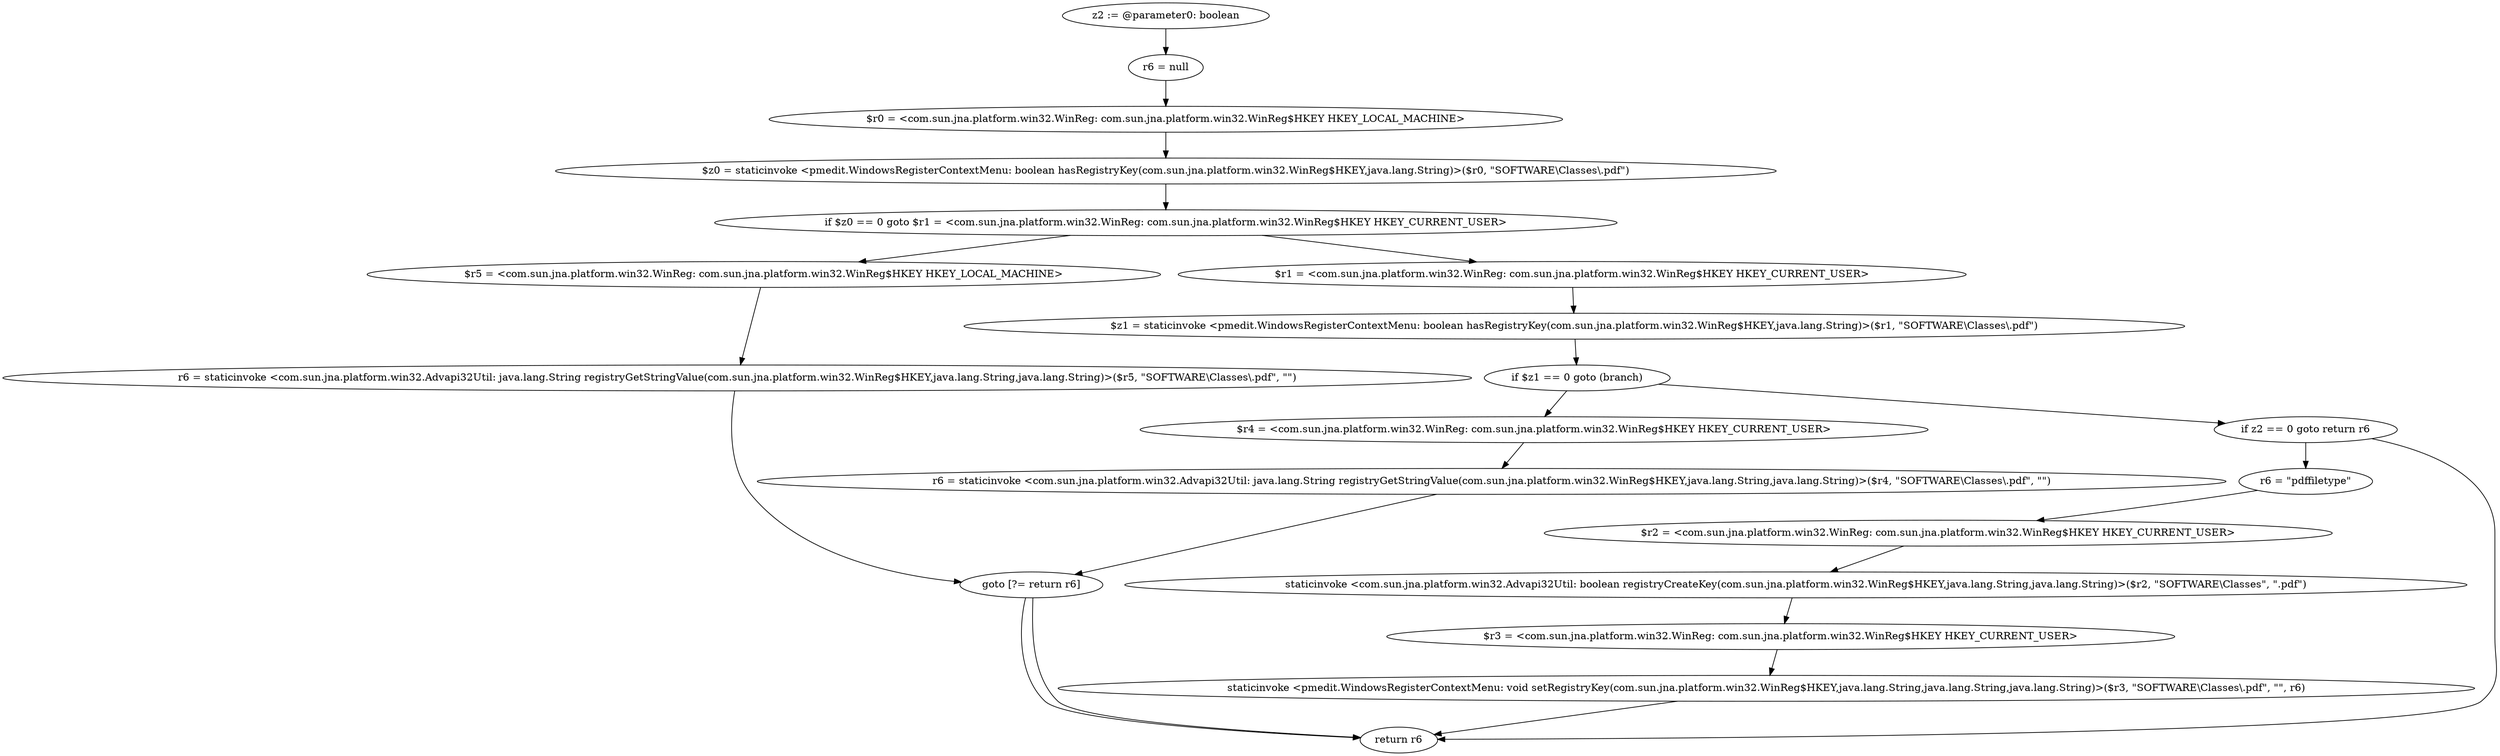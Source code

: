 digraph "unitGraph" {
    "z2 := @parameter0: boolean"
    "r6 = null"
    "$r0 = <com.sun.jna.platform.win32.WinReg: com.sun.jna.platform.win32.WinReg$HKEY HKEY_LOCAL_MACHINE>"
    "$z0 = staticinvoke <pmedit.WindowsRegisterContextMenu: boolean hasRegistryKey(com.sun.jna.platform.win32.WinReg$HKEY,java.lang.String)>($r0, \"SOFTWARE\\Classes\\.pdf\")"
    "if $z0 == 0 goto $r1 = <com.sun.jna.platform.win32.WinReg: com.sun.jna.platform.win32.WinReg$HKEY HKEY_CURRENT_USER>"
    "$r5 = <com.sun.jna.platform.win32.WinReg: com.sun.jna.platform.win32.WinReg$HKEY HKEY_LOCAL_MACHINE>"
    "r6 = staticinvoke <com.sun.jna.platform.win32.Advapi32Util: java.lang.String registryGetStringValue(com.sun.jna.platform.win32.WinReg$HKEY,java.lang.String,java.lang.String)>($r5, \"SOFTWARE\\Classes\\.pdf\", \"\")"
    "goto [?= return r6]"
    "$r1 = <com.sun.jna.platform.win32.WinReg: com.sun.jna.platform.win32.WinReg$HKEY HKEY_CURRENT_USER>"
    "$z1 = staticinvoke <pmedit.WindowsRegisterContextMenu: boolean hasRegistryKey(com.sun.jna.platform.win32.WinReg$HKEY,java.lang.String)>($r1, \"SOFTWARE\\Classes\\.pdf\")"
    "if $z1 == 0 goto (branch)"
    "$r4 = <com.sun.jna.platform.win32.WinReg: com.sun.jna.platform.win32.WinReg$HKEY HKEY_CURRENT_USER>"
    "r6 = staticinvoke <com.sun.jna.platform.win32.Advapi32Util: java.lang.String registryGetStringValue(com.sun.jna.platform.win32.WinReg$HKEY,java.lang.String,java.lang.String)>($r4, \"SOFTWARE\\Classes\\.pdf\", \"\")"
    "if z2 == 0 goto return r6"
    "r6 = \"pdffiletype\""
    "$r2 = <com.sun.jna.platform.win32.WinReg: com.sun.jna.platform.win32.WinReg$HKEY HKEY_CURRENT_USER>"
    "staticinvoke <com.sun.jna.platform.win32.Advapi32Util: boolean registryCreateKey(com.sun.jna.platform.win32.WinReg$HKEY,java.lang.String,java.lang.String)>($r2, \"SOFTWARE\\Classes\", \".pdf\")"
    "$r3 = <com.sun.jna.platform.win32.WinReg: com.sun.jna.platform.win32.WinReg$HKEY HKEY_CURRENT_USER>"
    "staticinvoke <pmedit.WindowsRegisterContextMenu: void setRegistryKey(com.sun.jna.platform.win32.WinReg$HKEY,java.lang.String,java.lang.String,java.lang.String)>($r3, \"SOFTWARE\\Classes\\.pdf\", \"\", r6)"
    "return r6"
    "z2 := @parameter0: boolean"->"r6 = null";
    "r6 = null"->"$r0 = <com.sun.jna.platform.win32.WinReg: com.sun.jna.platform.win32.WinReg$HKEY HKEY_LOCAL_MACHINE>";
    "$r0 = <com.sun.jna.platform.win32.WinReg: com.sun.jna.platform.win32.WinReg$HKEY HKEY_LOCAL_MACHINE>"->"$z0 = staticinvoke <pmedit.WindowsRegisterContextMenu: boolean hasRegistryKey(com.sun.jna.platform.win32.WinReg$HKEY,java.lang.String)>($r0, \"SOFTWARE\\Classes\\.pdf\")";
    "$z0 = staticinvoke <pmedit.WindowsRegisterContextMenu: boolean hasRegistryKey(com.sun.jna.platform.win32.WinReg$HKEY,java.lang.String)>($r0, \"SOFTWARE\\Classes\\.pdf\")"->"if $z0 == 0 goto $r1 = <com.sun.jna.platform.win32.WinReg: com.sun.jna.platform.win32.WinReg$HKEY HKEY_CURRENT_USER>";
    "if $z0 == 0 goto $r1 = <com.sun.jna.platform.win32.WinReg: com.sun.jna.platform.win32.WinReg$HKEY HKEY_CURRENT_USER>"->"$r5 = <com.sun.jna.platform.win32.WinReg: com.sun.jna.platform.win32.WinReg$HKEY HKEY_LOCAL_MACHINE>";
    "if $z0 == 0 goto $r1 = <com.sun.jna.platform.win32.WinReg: com.sun.jna.platform.win32.WinReg$HKEY HKEY_CURRENT_USER>"->"$r1 = <com.sun.jna.platform.win32.WinReg: com.sun.jna.platform.win32.WinReg$HKEY HKEY_CURRENT_USER>";
    "$r5 = <com.sun.jna.platform.win32.WinReg: com.sun.jna.platform.win32.WinReg$HKEY HKEY_LOCAL_MACHINE>"->"r6 = staticinvoke <com.sun.jna.platform.win32.Advapi32Util: java.lang.String registryGetStringValue(com.sun.jna.platform.win32.WinReg$HKEY,java.lang.String,java.lang.String)>($r5, \"SOFTWARE\\Classes\\.pdf\", \"\")";
    "r6 = staticinvoke <com.sun.jna.platform.win32.Advapi32Util: java.lang.String registryGetStringValue(com.sun.jna.platform.win32.WinReg$HKEY,java.lang.String,java.lang.String)>($r5, \"SOFTWARE\\Classes\\.pdf\", \"\")"->"goto [?= return r6]";
    "goto [?= return r6]"->"return r6";
    "$r1 = <com.sun.jna.platform.win32.WinReg: com.sun.jna.platform.win32.WinReg$HKEY HKEY_CURRENT_USER>"->"$z1 = staticinvoke <pmedit.WindowsRegisterContextMenu: boolean hasRegistryKey(com.sun.jna.platform.win32.WinReg$HKEY,java.lang.String)>($r1, \"SOFTWARE\\Classes\\.pdf\")";
    "$z1 = staticinvoke <pmedit.WindowsRegisterContextMenu: boolean hasRegistryKey(com.sun.jna.platform.win32.WinReg$HKEY,java.lang.String)>($r1, \"SOFTWARE\\Classes\\.pdf\")"->"if $z1 == 0 goto (branch)";
    "if $z1 == 0 goto (branch)"->"$r4 = <com.sun.jna.platform.win32.WinReg: com.sun.jna.platform.win32.WinReg$HKEY HKEY_CURRENT_USER>";
    "if $z1 == 0 goto (branch)"->"if z2 == 0 goto return r6";
    "$r4 = <com.sun.jna.platform.win32.WinReg: com.sun.jna.platform.win32.WinReg$HKEY HKEY_CURRENT_USER>"->"r6 = staticinvoke <com.sun.jna.platform.win32.Advapi32Util: java.lang.String registryGetStringValue(com.sun.jna.platform.win32.WinReg$HKEY,java.lang.String,java.lang.String)>($r4, \"SOFTWARE\\Classes\\.pdf\", \"\")";
    "r6 = staticinvoke <com.sun.jna.platform.win32.Advapi32Util: java.lang.String registryGetStringValue(com.sun.jna.platform.win32.WinReg$HKEY,java.lang.String,java.lang.String)>($r4, \"SOFTWARE\\Classes\\.pdf\", \"\")"->"goto [?= return r6]";
    "goto [?= return r6]"->"return r6";
    "if z2 == 0 goto return r6"->"r6 = \"pdffiletype\"";
    "if z2 == 0 goto return r6"->"return r6";
    "r6 = \"pdffiletype\""->"$r2 = <com.sun.jna.platform.win32.WinReg: com.sun.jna.platform.win32.WinReg$HKEY HKEY_CURRENT_USER>";
    "$r2 = <com.sun.jna.platform.win32.WinReg: com.sun.jna.platform.win32.WinReg$HKEY HKEY_CURRENT_USER>"->"staticinvoke <com.sun.jna.platform.win32.Advapi32Util: boolean registryCreateKey(com.sun.jna.platform.win32.WinReg$HKEY,java.lang.String,java.lang.String)>($r2, \"SOFTWARE\\Classes\", \".pdf\")";
    "staticinvoke <com.sun.jna.platform.win32.Advapi32Util: boolean registryCreateKey(com.sun.jna.platform.win32.WinReg$HKEY,java.lang.String,java.lang.String)>($r2, \"SOFTWARE\\Classes\", \".pdf\")"->"$r3 = <com.sun.jna.platform.win32.WinReg: com.sun.jna.platform.win32.WinReg$HKEY HKEY_CURRENT_USER>";
    "$r3 = <com.sun.jna.platform.win32.WinReg: com.sun.jna.platform.win32.WinReg$HKEY HKEY_CURRENT_USER>"->"staticinvoke <pmedit.WindowsRegisterContextMenu: void setRegistryKey(com.sun.jna.platform.win32.WinReg$HKEY,java.lang.String,java.lang.String,java.lang.String)>($r3, \"SOFTWARE\\Classes\\.pdf\", \"\", r6)";
    "staticinvoke <pmedit.WindowsRegisterContextMenu: void setRegistryKey(com.sun.jna.platform.win32.WinReg$HKEY,java.lang.String,java.lang.String,java.lang.String)>($r3, \"SOFTWARE\\Classes\\.pdf\", \"\", r6)"->"return r6";
}

